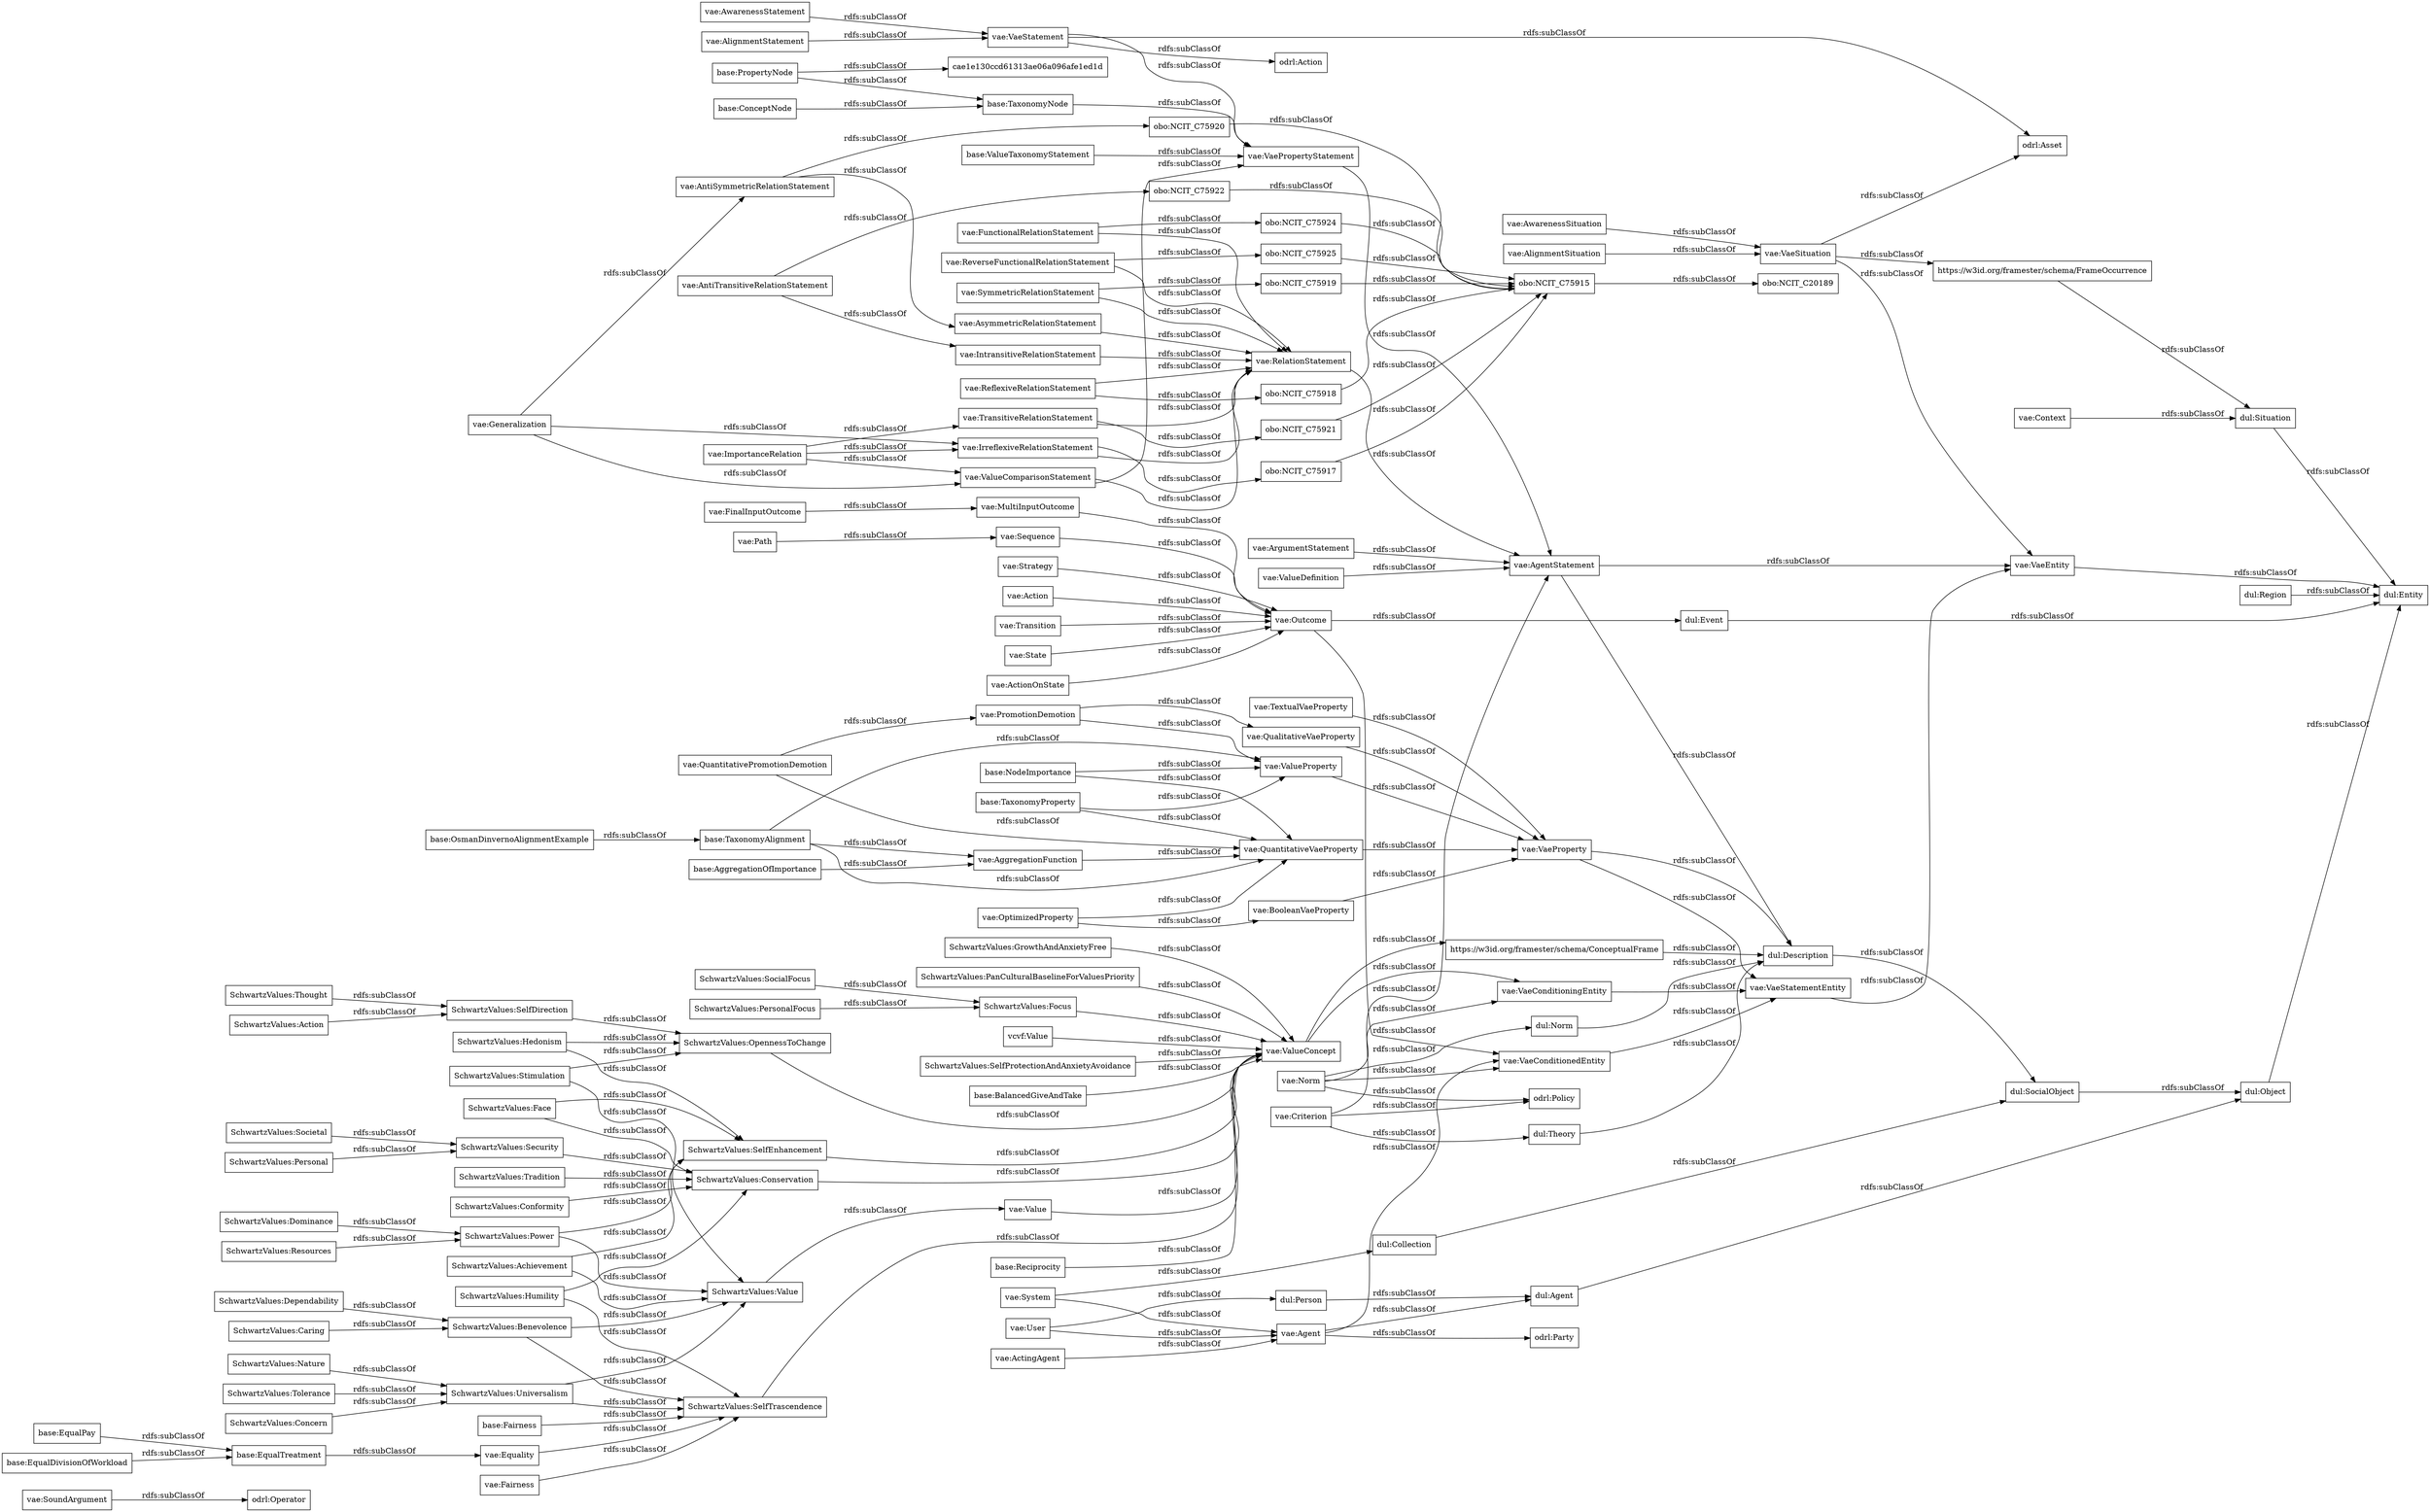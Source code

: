 digraph ar2dtool_diagram { 
rankdir=LR;
size="1000"
node [shape = rectangle, color="black"]; "odrl:Operator" "vae:ValueDefinition" "base:BalancedGiveAndTake" "vae:VaeProperty" "vae:QuantitativeVaeProperty" "base:Fairness" "vae:Equality" "vae:Context" "base:TaxonomyNode" "vae:AggregationFunction" "base:EqualTreatment" "base:EqualPay" "base:NodeImportance" "vae:System" "base:AggregationOfImportance" "cae1e130ccd61313ae06a096afe1ed1d" "vae:Criterion" "vae:ArgumentStatement" "vae:ValueProperty" "vae:ValueComparisonStatement" "base:TaxonomyProperty" "vae:VaeStatement" "odrl:Asset" "vae:State" "vae:SoundArgument" "vae:ValueConcept" "odrl:Action" "base:ValueTaxonomyStatement" "SchwartzValues:SelfTrascendence" "vae:Norm" "base:EqualDivisionOfWorkload" "base:TaxonomyAlignment" "vae:User" "vae:RelationStatement" "vae:VaePropertyStatement" "base:OsmanDinvernoAlignmentExample" "base:ConceptNode" "dul:Region" "base:PropertyNode" "base:Reciprocity" "vae:Agent" "vae:PromotionDemotion" "SchwartzValues:Dominance" "dul:Situation" "vae:Path" "https://w3id.org/framester/schema/FrameOccurrence" "vae:AntiSymmetricRelationStatement" "SchwartzValues:PersonalFocus" "vae:ReverseFunctionalRelationStatement" "SchwartzValues:Hedonism" "obo:NCIT_C75921" "SchwartzValues:Societal" "vae:BooleanVaeProperty" "SchwartzValues:Universalism" "vae:AwarenessSituation" "vae:Value" "SchwartzValues:Stimulation" "SchwartzValues:Achievement" "odrl:Policy" "SchwartzValues:Value" "dul:Norm" "obo:NCIT_C75922" "vae:AlignmentSituation" "obo:NCIT_C20189" "vae:Outcome" "vae:AsymmetricRelationStatement" "obo:NCIT_C75918" "https://w3id.org/framester/schema/ConceptualFrame" "vae:VaeEntity" "vae:MultiInputOutcome" "SchwartzValues:Conservation" "vae:Fairness" "vae:AlignmentStatement" "SchwartzValues:Dependability" "dul:SocialObject" "vae:QualitativeVaeProperty" "SchwartzValues:Caring" "SchwartzValues:Nature" "dul:Person" "vae:Generalization" "obo:NCIT_C75919" "vae:SymmetricRelationStatement" "vae:ActionOnState" "SchwartzValues:Security" "obo:NCIT_C75924" "dul:Object" "SchwartzValues:Tolerance" "SchwartzValues:Humility" "vae:FunctionalRelationStatement" "odrl:Party" "vae:AntiTransitiveRelationStatement" "SchwartzValues:GrowthAndAnxietyFree" "vae:Sequence" "vae:AgentStatement" "vae:VaeConditionedEntity" "SchwartzValues:Tradition" "dul:Event" "dul:Agent" "SchwartzValues:SelfEnhancement" "vae:Strategy" "SchwartzValues:Benevolence" "vae:FinalInputOutcome" "SchwartzValues:PanCulturalBaselineForValuesPriority" "vae:VaeSituation" "SchwartzValues:Conformity" "vae:Action" "SchwartzValues:Focus" "vae:TransitiveRelationStatement" "SchwartzValues:Resources" "dul:Collection" "vae:AwarenessStatement" "vae:IrreflexiveRelationStatement" "obo:NCIT_C75925" "SchwartzValues:OpennessToChange" "vae:ActingAgent" "vae:VaeStatementEntity" "obo:NCIT_C75915" "SchwartzValues:Thought" "vae:Transition" "dul:Entity" "SchwartzValues:Face" "vae:VaeConditioningEntity" "SchwartzValues:SocialFocus" "obo:NCIT_C75920" "vae:OptimizedProperty" "dul:Theory" "vae:IntransitiveRelationStatement" "dul:Description" "vae:QuantitativePromotionDemotion" "SchwartzValues:Action" "vcvf:Value" "SchwartzValues:Power" "vae:ImportanceRelation" "SchwartzValues:Personal" "vae:ReflexiveRelationStatement" "obo:NCIT_C75917" "SchwartzValues:SelfDirection" "SchwartzValues:Concern" "vae:TextualVaeProperty" "SchwartzValues:SelfProtectionAndAnxietyAvoidance" ; /*classes style*/
	"dul:Region" -> "dul:Entity" [ label = "rdfs:subClassOf" ];
	"SchwartzValues:Societal" -> "SchwartzValues:Security" [ label = "rdfs:subClassOf" ];
	"vae:Strategy" -> "vae:Outcome" [ label = "rdfs:subClassOf" ];
	"base:ConceptNode" -> "base:TaxonomyNode" [ label = "rdfs:subClassOf" ];
	"vae:VaeStatementEntity" -> "vae:VaeEntity" [ label = "rdfs:subClassOf" ];
	"obo:NCIT_C75917" -> "obo:NCIT_C75915" [ label = "rdfs:subClassOf" ];
	"base:EqualTreatment" -> "vae:Equality" [ label = "rdfs:subClassOf" ];
	"dul:Description" -> "dul:SocialObject" [ label = "rdfs:subClassOf" ];
	"dul:Object" -> "dul:Entity" [ label = "rdfs:subClassOf" ];
	"SchwartzValues:Face" -> "SchwartzValues:SelfEnhancement" [ label = "rdfs:subClassOf" ];
	"SchwartzValues:Face" -> "SchwartzValues:Conservation" [ label = "rdfs:subClassOf" ];
	"SchwartzValues:Universalism" -> "SchwartzValues:Value" [ label = "rdfs:subClassOf" ];
	"SchwartzValues:Universalism" -> "SchwartzValues:SelfTrascendence" [ label = "rdfs:subClassOf" ];
	"SchwartzValues:Power" -> "SchwartzValues:Value" [ label = "rdfs:subClassOf" ];
	"SchwartzValues:Power" -> "SchwartzValues:SelfEnhancement" [ label = "rdfs:subClassOf" ];
	"obo:NCIT_C75924" -> "obo:NCIT_C75915" [ label = "rdfs:subClassOf" ];
	"vae:Outcome" -> "vae:VaeConditionedEntity" [ label = "rdfs:subClassOf" ];
	"vae:Outcome" -> "dul:Event" [ label = "rdfs:subClassOf" ];
	"vae:ValueComparisonStatement" -> "vae:VaePropertyStatement" [ label = "rdfs:subClassOf" ];
	"vae:ValueComparisonStatement" -> "vae:RelationStatement" [ label = "rdfs:subClassOf" ];
	"vae:Sequence" -> "vae:Outcome" [ label = "rdfs:subClassOf" ];
	"vae:Generalization" -> "vae:ValueComparisonStatement" [ label = "rdfs:subClassOf" ];
	"vae:Generalization" -> "vae:IrreflexiveRelationStatement" [ label = "rdfs:subClassOf" ];
	"vae:Generalization" -> "vae:AntiSymmetricRelationStatement" [ label = "rdfs:subClassOf" ];
	"vae:TransitiveRelationStatement" -> "vae:RelationStatement" [ label = "rdfs:subClassOf" ];
	"vae:TransitiveRelationStatement" -> "obo:NCIT_C75921" [ label = "rdfs:subClassOf" ];
	"SchwartzValues:OpennessToChange" -> "vae:ValueConcept" [ label = "rdfs:subClassOf" ];
	"vae:AgentStatement" -> "vae:VaeEntity" [ label = "rdfs:subClassOf" ];
	"vae:AgentStatement" -> "dul:Description" [ label = "rdfs:subClassOf" ];
	"vae:BooleanVaeProperty" -> "vae:VaeProperty" [ label = "rdfs:subClassOf" ];
	"vae:Norm" -> "vae:VaeConditioningEntity" [ label = "rdfs:subClassOf" ];
	"vae:Norm" -> "dul:Norm" [ label = "rdfs:subClassOf" ];
	"vae:Norm" -> "odrl:Policy" [ label = "rdfs:subClassOf" ];
	"vae:Norm" -> "vae:VaeConditionedEntity" [ label = "rdfs:subClassOf" ];
	"vae:IrreflexiveRelationStatement" -> "vae:RelationStatement" [ label = "rdfs:subClassOf" ];
	"vae:IrreflexiveRelationStatement" -> "obo:NCIT_C75917" [ label = "rdfs:subClassOf" ];
	"SchwartzValues:Tolerance" -> "SchwartzValues:Universalism" [ label = "rdfs:subClassOf" ];
	"dul:SocialObject" -> "dul:Object" [ label = "rdfs:subClassOf" ];
	"SchwartzValues:Tradition" -> "SchwartzValues:Conservation" [ label = "rdfs:subClassOf" ];
	"SchwartzValues:Nature" -> "SchwartzValues:Universalism" [ label = "rdfs:subClassOf" ];
	"https://w3id.org/framester/schema/ConceptualFrame" -> "dul:Description" [ label = "rdfs:subClassOf" ];
	"vcvf:Value" -> "vae:ValueConcept" [ label = "rdfs:subClassOf" ];
	"SchwartzValues:SelfTrascendence" -> "vae:ValueConcept" [ label = "rdfs:subClassOf" ];
	"vae:VaeStatement" -> "vae:VaePropertyStatement" [ label = "rdfs:subClassOf" ];
	"vae:VaeStatement" -> "odrl:Asset" [ label = "rdfs:subClassOf" ];
	"vae:VaeStatement" -> "odrl:Action" [ label = "rdfs:subClassOf" ];
	"vae:AsymmetricRelationStatement" -> "vae:RelationStatement" [ label = "rdfs:subClassOf" ];
	"base:Reciprocity" -> "vae:ValueConcept" [ label = "rdfs:subClassOf" ];
	"SchwartzValues:Resources" -> "SchwartzValues:Power" [ label = "rdfs:subClassOf" ];
	"vae:AntiTransitiveRelationStatement" -> "vae:IntransitiveRelationStatement" [ label = "rdfs:subClassOf" ];
	"vae:AntiTransitiveRelationStatement" -> "obo:NCIT_C75922" [ label = "rdfs:subClassOf" ];
	"base:EqualPay" -> "base:EqualTreatment" [ label = "rdfs:subClassOf" ];
	"vae:MultiInputOutcome" -> "vae:Outcome" [ label = "rdfs:subClassOf" ];
	"dul:Event" -> "dul:Entity" [ label = "rdfs:subClassOf" ];
	"vae:Equality" -> "SchwartzValues:SelfTrascendence" [ label = "rdfs:subClassOf" ];
	"SchwartzValues:SocialFocus" -> "SchwartzValues:Focus" [ label = "rdfs:subClassOf" ];
	"base:TaxonomyNode" -> "vae:VaePropertyStatement" [ label = "rdfs:subClassOf" ];
	"SchwartzValues:SelfEnhancement" -> "vae:ValueConcept" [ label = "rdfs:subClassOf" ];
	"SchwartzValues:Focus" -> "vae:ValueConcept" [ label = "rdfs:subClassOf" ];
	"vae:Context" -> "dul:Situation" [ label = "rdfs:subClassOf" ];
	"vae:Fairness" -> "SchwartzValues:SelfTrascendence" [ label = "rdfs:subClassOf" ];
	"SchwartzValues:Benevolence" -> "SchwartzValues:Value" [ label = "rdfs:subClassOf" ];
	"SchwartzValues:Benevolence" -> "SchwartzValues:SelfTrascendence" [ label = "rdfs:subClassOf" ];
	"obo:NCIT_C75915" -> "obo:NCIT_C20189" [ label = "rdfs:subClassOf" ];
	"SchwartzValues:Caring" -> "SchwartzValues:Benevolence" [ label = "rdfs:subClassOf" ];
	"SchwartzValues:Concern" -> "SchwartzValues:Universalism" [ label = "rdfs:subClassOf" ];
	"vae:Criterion" -> "dul:Theory" [ label = "rdfs:subClassOf" ];
	"vae:Criterion" -> "vae:AgentStatement" [ label = "rdfs:subClassOf" ];
	"vae:Criterion" -> "odrl:Policy" [ label = "rdfs:subClassOf" ];
	"vae:PromotionDemotion" -> "vae:ValueProperty" [ label = "rdfs:subClassOf" ];
	"vae:PromotionDemotion" -> "vae:QualitativeVaeProperty" [ label = "rdfs:subClassOf" ];
	"dul:Situation" -> "dul:Entity" [ label = "rdfs:subClassOf" ];
	"base:ValueTaxonomyStatement" -> "vae:VaePropertyStatement" [ label = "rdfs:subClassOf" ];
	"SchwartzValues:Achievement" -> "SchwartzValues:Value" [ label = "rdfs:subClassOf" ];
	"SchwartzValues:Achievement" -> "SchwartzValues:SelfEnhancement" [ label = "rdfs:subClassOf" ];
	"vae:RelationStatement" -> "vae:AgentStatement" [ label = "rdfs:subClassOf" ];
	"SchwartzValues:GrowthAndAnxietyFree" -> "vae:ValueConcept" [ label = "rdfs:subClassOf" ];
	"vae:System" -> "vae:Agent" [ label = "rdfs:subClassOf" ];
	"vae:System" -> "dul:Collection" [ label = "rdfs:subClassOf" ];
	"obo:NCIT_C75922" -> "obo:NCIT_C75915" [ label = "rdfs:subClassOf" ];
	"vae:ArgumentStatement" -> "vae:AgentStatement" [ label = "rdfs:subClassOf" ];
	"vae:Path" -> "vae:Sequence" [ label = "rdfs:subClassOf" ];
	"vae:ValueProperty" -> "vae:VaeProperty" [ label = "rdfs:subClassOf" ];
	"SchwartzValues:Action" -> "SchwartzValues:SelfDirection" [ label = "rdfs:subClassOf" ];
	"dul:Norm" -> "dul:Description" [ label = "rdfs:subClassOf" ];
	"vae:AntiSymmetricRelationStatement" -> "vae:AsymmetricRelationStatement" [ label = "rdfs:subClassOf" ];
	"vae:AntiSymmetricRelationStatement" -> "obo:NCIT_C75920" [ label = "rdfs:subClassOf" ];
	"dul:Person" -> "dul:Agent" [ label = "rdfs:subClassOf" ];
	"vae:State" -> "vae:Outcome" [ label = "rdfs:subClassOf" ];
	"SchwartzValues:Conservation" -> "vae:ValueConcept" [ label = "rdfs:subClassOf" ];
	"vae:VaePropertyStatement" -> "vae:AgentStatement" [ label = "rdfs:subClassOf" ];
	"vae:VaeSituation" -> "https://w3id.org/framester/schema/FrameOccurrence" [ label = "rdfs:subClassOf" ];
	"vae:VaeSituation" -> "vae:VaeEntity" [ label = "rdfs:subClassOf" ];
	"vae:VaeSituation" -> "odrl:Asset" [ label = "rdfs:subClassOf" ];
	"vae:User" -> "vae:Agent" [ label = "rdfs:subClassOf" ];
	"vae:User" -> "dul:Person" [ label = "rdfs:subClassOf" ];
	"vae:SoundArgument" -> "odrl:Operator" [ label = "rdfs:subClassOf" ];
	"SchwartzValues:Security" -> "SchwartzValues:Conservation" [ label = "rdfs:subClassOf" ];
	"SchwartzValues:Conformity" -> "SchwartzValues:Conservation" [ label = "rdfs:subClassOf" ];
	"vae:VaeConditionedEntity" -> "vae:VaeStatementEntity" [ label = "rdfs:subClassOf" ];
	"SchwartzValues:Thought" -> "SchwartzValues:SelfDirection" [ label = "rdfs:subClassOf" ];
	"vae:FinalInputOutcome" -> "vae:MultiInputOutcome" [ label = "rdfs:subClassOf" ];
	"SchwartzValues:SelfProtectionAndAnxietyAvoidance" -> "vae:ValueConcept" [ label = "rdfs:subClassOf" ];
	"vae:ValueDefinition" -> "vae:AgentStatement" [ label = "rdfs:subClassOf" ];
	"SchwartzValues:Stimulation" -> "SchwartzValues:Value" [ label = "rdfs:subClassOf" ];
	"SchwartzValues:Stimulation" -> "SchwartzValues:OpennessToChange" [ label = "rdfs:subClassOf" ];
	"base:TaxonomyProperty" -> "vae:ValueProperty" [ label = "rdfs:subClassOf" ];
	"base:TaxonomyProperty" -> "vae:QuantitativeVaeProperty" [ label = "rdfs:subClassOf" ];
	"vae:TextualVaeProperty" -> "vae:VaeProperty" [ label = "rdfs:subClassOf" ];
	"vae:Action" -> "vae:Outcome" [ label = "rdfs:subClassOf" ];
	"vae:Transition" -> "vae:Outcome" [ label = "rdfs:subClassOf" ];
	"obo:NCIT_C75921" -> "obo:NCIT_C75915" [ label = "rdfs:subClassOf" ];
	"vae:AwarenessSituation" -> "vae:VaeSituation" [ label = "rdfs:subClassOf" ];
	"base:EqualDivisionOfWorkload" -> "base:EqualTreatment" [ label = "rdfs:subClassOf" ];
	"vae:AggregationFunction" -> "vae:QuantitativeVaeProperty" [ label = "rdfs:subClassOf" ];
	"vae:AwarenessStatement" -> "vae:VaeStatement" [ label = "rdfs:subClassOf" ];
	"obo:NCIT_C75919" -> "obo:NCIT_C75915" [ label = "rdfs:subClassOf" ];
	"vae:FunctionalRelationStatement" -> "vae:RelationStatement" [ label = "rdfs:subClassOf" ];
	"vae:FunctionalRelationStatement" -> "obo:NCIT_C75924" [ label = "rdfs:subClassOf" ];
	"SchwartzValues:Dominance" -> "SchwartzValues:Power" [ label = "rdfs:subClassOf" ];
	"base:PropertyNode" -> "cae1e130ccd61313ae06a096afe1ed1d" [ label = "rdfs:subClassOf" ];
	"base:PropertyNode" -> "base:TaxonomyNode" [ label = "rdfs:subClassOf" ];
	"vae:VaeProperty" -> "vae:VaeStatementEntity" [ label = "rdfs:subClassOf" ];
	"vae:VaeProperty" -> "dul:Description" [ label = "rdfs:subClassOf" ];
	"vae:QualitativeVaeProperty" -> "vae:VaeProperty" [ label = "rdfs:subClassOf" ];
	"vae:VaeEntity" -> "dul:Entity" [ label = "rdfs:subClassOf" ];
	"base:BalancedGiveAndTake" -> "vae:ValueConcept" [ label = "rdfs:subClassOf" ];
	"vae:Agent" -> "vae:VaeConditionedEntity" [ label = "rdfs:subClassOf" ];
	"vae:Agent" -> "odrl:Party" [ label = "rdfs:subClassOf" ];
	"vae:Agent" -> "dul:Agent" [ label = "rdfs:subClassOf" ];
	"SchwartzValues:PanCulturalBaselineForValuesPriority" -> "vae:ValueConcept" [ label = "rdfs:subClassOf" ];
	"vae:VaeConditioningEntity" -> "vae:VaeStatementEntity" [ label = "rdfs:subClassOf" ];
	"vae:ReflexiveRelationStatement" -> "vae:RelationStatement" [ label = "rdfs:subClassOf" ];
	"vae:ReflexiveRelationStatement" -> "obo:NCIT_C75918" [ label = "rdfs:subClassOf" ];
	"base:TaxonomyAlignment" -> "vae:ValueProperty" [ label = "rdfs:subClassOf" ];
	"base:TaxonomyAlignment" -> "vae:QuantitativeVaeProperty" [ label = "rdfs:subClassOf" ];
	"base:TaxonomyAlignment" -> "vae:AggregationFunction" [ label = "rdfs:subClassOf" ];
	"vae:Value" -> "vae:ValueConcept" [ label = "rdfs:subClassOf" ];
	"vae:OptimizedProperty" -> "vae:QuantitativeVaeProperty" [ label = "rdfs:subClassOf" ];
	"vae:OptimizedProperty" -> "vae:BooleanVaeProperty" [ label = "rdfs:subClassOf" ];
	"base:NodeImportance" -> "vae:ValueProperty" [ label = "rdfs:subClassOf" ];
	"base:NodeImportance" -> "vae:QuantitativeVaeProperty" [ label = "rdfs:subClassOf" ];
	"dul:Collection" -> "dul:SocialObject" [ label = "rdfs:subClassOf" ];
	"https://w3id.org/framester/schema/FrameOccurrence" -> "dul:Situation" [ label = "rdfs:subClassOf" ];
	"base:AggregationOfImportance" -> "vae:AggregationFunction" [ label = "rdfs:subClassOf" ];
	"vae:QuantitativeVaeProperty" -> "vae:VaeProperty" [ label = "rdfs:subClassOf" ];
	"obo:NCIT_C75920" -> "obo:NCIT_C75915" [ label = "rdfs:subClassOf" ];
	"SchwartzValues:Value" -> "vae:Value" [ label = "rdfs:subClassOf" ];
	"vae:QuantitativePromotionDemotion" -> "vae:QuantitativeVaeProperty" [ label = "rdfs:subClassOf" ];
	"vae:QuantitativePromotionDemotion" -> "vae:PromotionDemotion" [ label = "rdfs:subClassOf" ];
	"obo:NCIT_C75918" -> "obo:NCIT_C75915" [ label = "rdfs:subClassOf" ];
	"base:Fairness" -> "SchwartzValues:SelfTrascendence" [ label = "rdfs:subClassOf" ];
	"dul:Theory" -> "dul:Description" [ label = "rdfs:subClassOf" ];
	"SchwartzValues:Personal" -> "SchwartzValues:Security" [ label = "rdfs:subClassOf" ];
	"SchwartzValues:Dependability" -> "SchwartzValues:Benevolence" [ label = "rdfs:subClassOf" ];
	"vae:ImportanceRelation" -> "vae:ValueComparisonStatement" [ label = "rdfs:subClassOf" ];
	"vae:ImportanceRelation" -> "vae:TransitiveRelationStatement" [ label = "rdfs:subClassOf" ];
	"vae:ImportanceRelation" -> "vae:IrreflexiveRelationStatement" [ label = "rdfs:subClassOf" ];
	"vae:ReverseFunctionalRelationStatement" -> "vae:RelationStatement" [ label = "rdfs:subClassOf" ];
	"vae:ReverseFunctionalRelationStatement" -> "obo:NCIT_C75925" [ label = "rdfs:subClassOf" ];
	"vae:ValueConcept" -> "https://w3id.org/framester/schema/ConceptualFrame" [ label = "rdfs:subClassOf" ];
	"vae:ValueConcept" -> "vae:VaeConditioningEntity" [ label = "rdfs:subClassOf" ];
	"SchwartzValues:Hedonism" -> "SchwartzValues:SelfEnhancement" [ label = "rdfs:subClassOf" ];
	"SchwartzValues:Hedonism" -> "SchwartzValues:OpennessToChange" [ label = "rdfs:subClassOf" ];
	"vae:ActionOnState" -> "vae:Outcome" [ label = "rdfs:subClassOf" ];
	"vae:AlignmentSituation" -> "vae:VaeSituation" [ label = "rdfs:subClassOf" ];
	"base:OsmanDinvernoAlignmentExample" -> "base:TaxonomyAlignment" [ label = "rdfs:subClassOf" ];
	"SchwartzValues:PersonalFocus" -> "SchwartzValues:Focus" [ label = "rdfs:subClassOf" ];
	"SchwartzValues:SelfDirection" -> "SchwartzValues:OpennessToChange" [ label = "rdfs:subClassOf" ];
	"obo:NCIT_C75925" -> "obo:NCIT_C75915" [ label = "rdfs:subClassOf" ];
	"vae:AlignmentStatement" -> "vae:VaeStatement" [ label = "rdfs:subClassOf" ];
	"vae:ActingAgent" -> "vae:Agent" [ label = "rdfs:subClassOf" ];
	"SchwartzValues:Humility" -> "SchwartzValues:SelfTrascendence" [ label = "rdfs:subClassOf" ];
	"SchwartzValues:Humility" -> "SchwartzValues:Conservation" [ label = "rdfs:subClassOf" ];
	"vae:SymmetricRelationStatement" -> "vae:RelationStatement" [ label = "rdfs:subClassOf" ];
	"vae:SymmetricRelationStatement" -> "obo:NCIT_C75919" [ label = "rdfs:subClassOf" ];
	"dul:Agent" -> "dul:Object" [ label = "rdfs:subClassOf" ];
	"vae:IntransitiveRelationStatement" -> "vae:RelationStatement" [ label = "rdfs:subClassOf" ];

}
